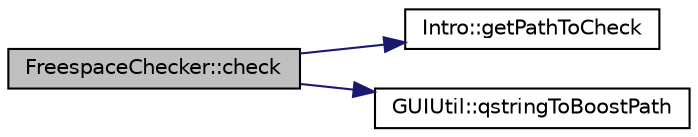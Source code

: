 digraph "FreespaceChecker::check"
{
  edge [fontname="Helvetica",fontsize="10",labelfontname="Helvetica",labelfontsize="10"];
  node [fontname="Helvetica",fontsize="10",shape=record];
  rankdir="LR";
  Node2 [label="FreespaceChecker::check",height=0.2,width=0.4,color="black", fillcolor="grey75", style="filled", fontcolor="black"];
  Node2 -> Node3 [color="midnightblue",fontsize="10",style="solid",fontname="Helvetica"];
  Node3 [label="Intro::getPathToCheck",height=0.2,width=0.4,color="black", fillcolor="white", style="filled",URL="$class_intro.html#abf2dd8b7560a605b281a165cc5368ad6"];
  Node2 -> Node4 [color="midnightblue",fontsize="10",style="solid",fontname="Helvetica"];
  Node4 [label="GUIUtil::qstringToBoostPath",height=0.2,width=0.4,color="black", fillcolor="white", style="filled",URL="$namespace_g_u_i_util.html#a23e76d4663b416f0d59f0a8fe89b018c"];
}
